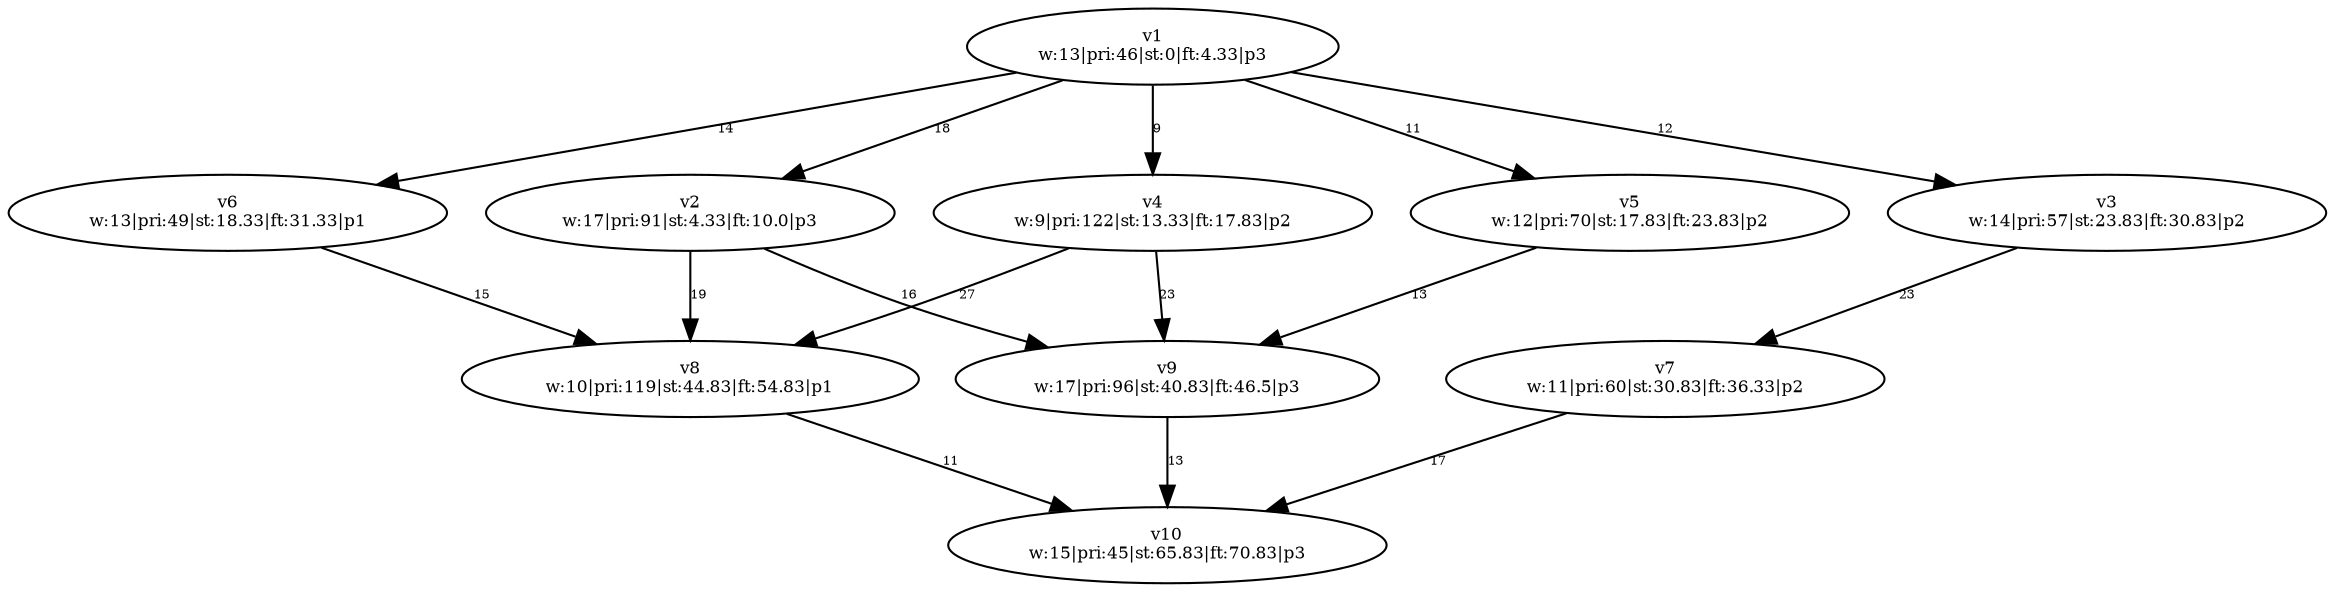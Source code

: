 digraph {
	v1 [label="v1
w:13|pri:46|st:0|ft:4.33|p3" fontsize=8.0]
	v4 [label="v4
w:9|pri:122|st:13.33|ft:17.83|p2" fontsize=8.0]
	v2 [label="v2
w:17|pri:91|st:4.33|ft:10.0|p3" fontsize=8.0]
	v5 [label="v5
w:12|pri:70|st:17.83|ft:23.83|p2" fontsize=8.0]
	v3 [label="v3
w:14|pri:57|st:23.83|ft:30.83|p2" fontsize=8.0]
	v6 [label="v6
w:13|pri:49|st:18.33|ft:31.33|p1" fontsize=8.0]
	v8 [label="v8
w:10|pri:119|st:44.83|ft:54.83|p1" fontsize=8.0]
	v9 [label="v9
w:17|pri:96|st:40.83|ft:46.5|p3" fontsize=8.0]
	v7 [label="v7
w:11|pri:60|st:30.83|ft:36.33|p2" fontsize=8.0]
	v10 [label="v10
w:15|pri:45|st:65.83|ft:70.83|p3" fontsize=8.0]
	v1 -> v2 [label=18 constraint=true fontsize=6.0]
	v1 -> v3 [label=12 constraint=true fontsize=6.0]
	v1 -> v4 [label=9 constraint=true fontsize=6.0]
	v1 -> v5 [label=11 constraint=true fontsize=6.0]
	v1 -> v6 [label=14 constraint=true fontsize=6.0]
	v2 -> v8 [label=19 constraint=true fontsize=6.0]
	v2 -> v9 [label=16 constraint=true fontsize=6.0]
	v3 -> v7 [label=23 constraint=true fontsize=6.0]
	v4 -> v8 [label=27 constraint=true fontsize=6.0]
	v4 -> v9 [label=23 constraint=true fontsize=6.0]
	v5 -> v9 [label=13 constraint=true fontsize=6.0]
	v6 -> v8 [label=15 constraint=true fontsize=6.0]
	v7 -> v10 [label=17 constraint=true fontsize=6.0]
	v8 -> v10 [label=11 constraint=true fontsize=6.0]
	v9 -> v10 [label=13 constraint=true fontsize=6.0]
}
